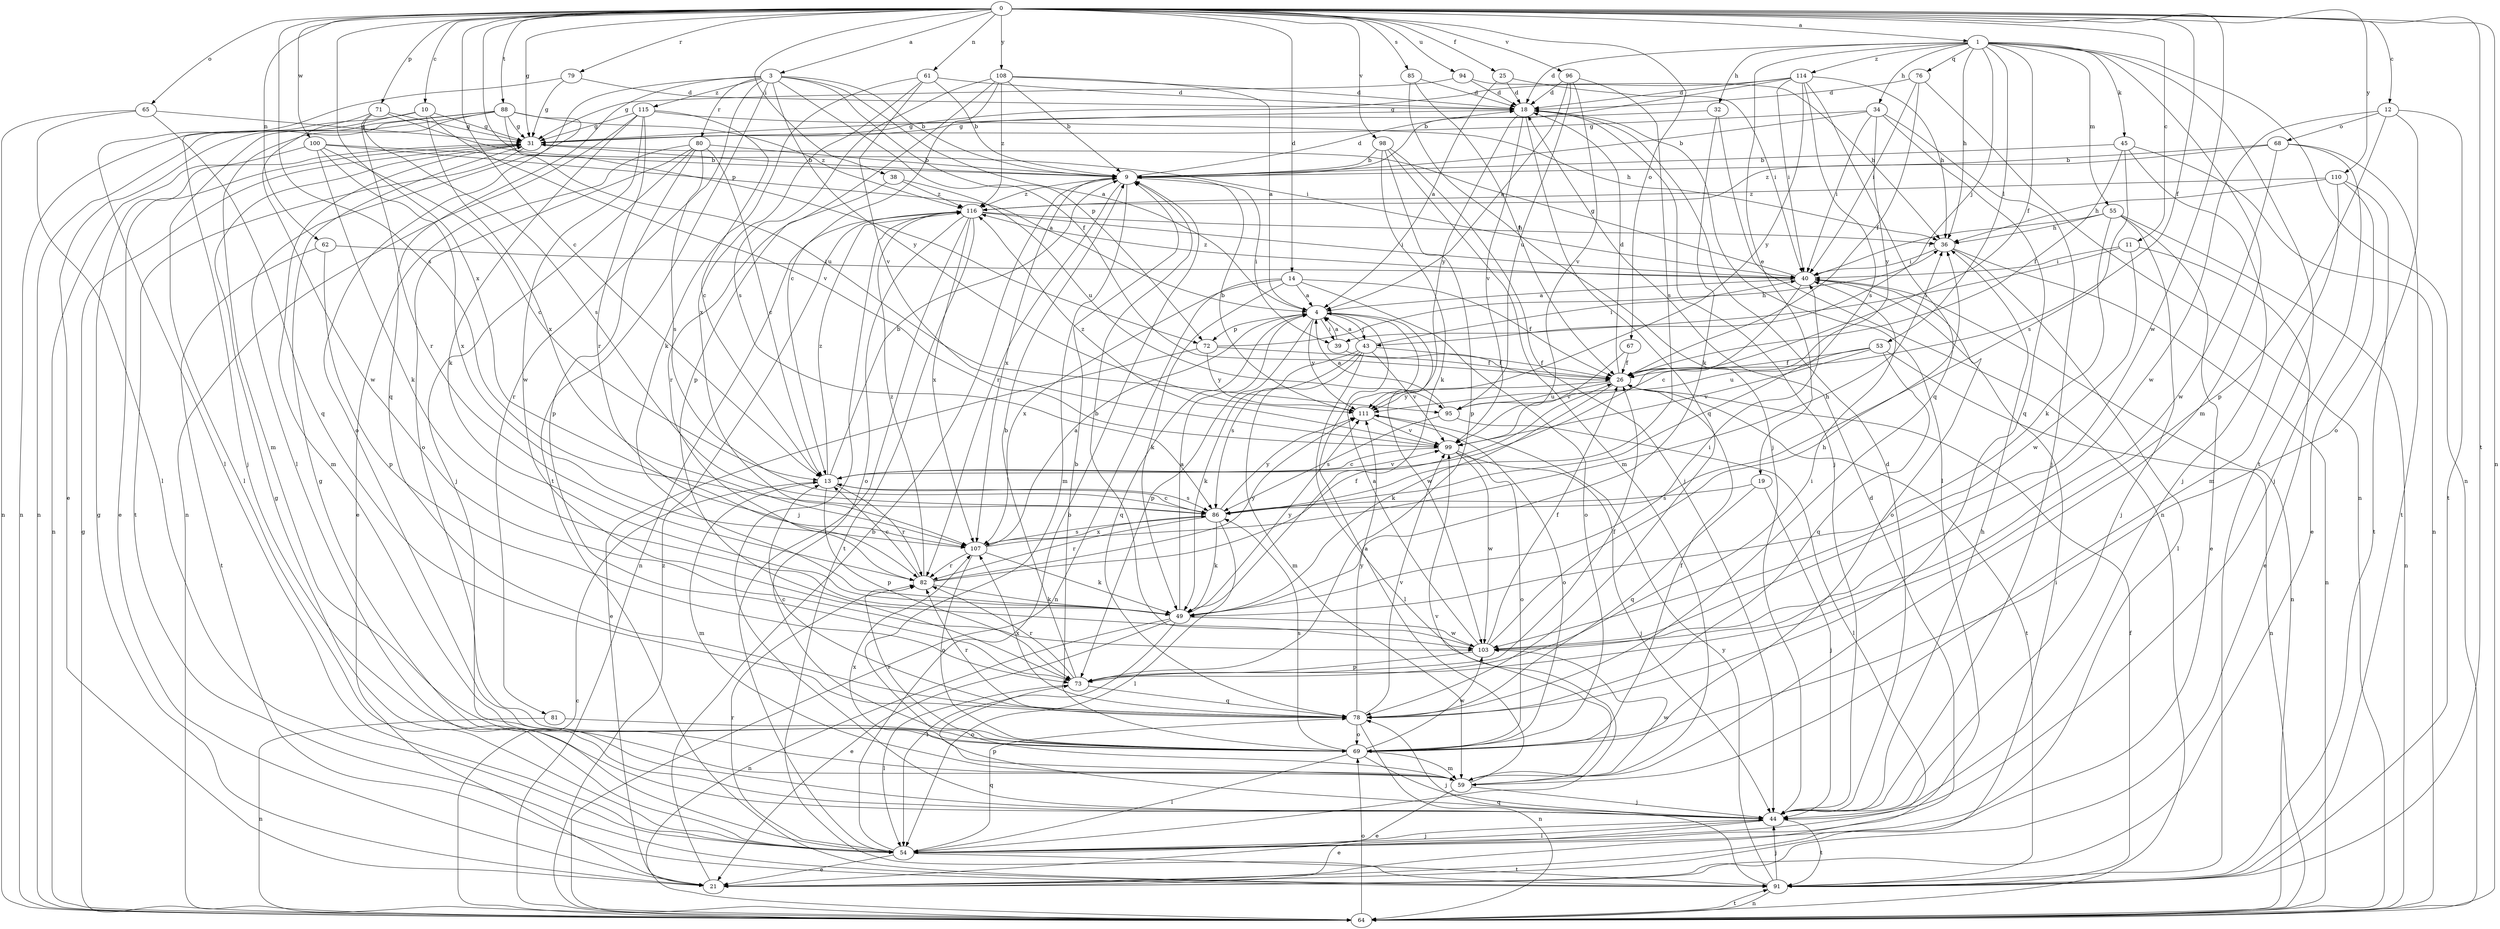 strict digraph  {
0;
1;
3;
4;
9;
10;
11;
12;
13;
14;
18;
19;
21;
25;
26;
31;
32;
34;
36;
38;
39;
40;
43;
44;
45;
49;
53;
54;
55;
59;
61;
62;
64;
65;
67;
68;
69;
71;
72;
73;
76;
78;
79;
80;
81;
82;
85;
86;
88;
91;
94;
95;
96;
98;
99;
100;
103;
107;
108;
110;
111;
114;
115;
116;
0 -> 1  [label=a];
0 -> 3  [label=a];
0 -> 10  [label=c];
0 -> 11  [label=c];
0 -> 12  [label=c];
0 -> 13  [label=c];
0 -> 14  [label=d];
0 -> 25  [label=f];
0 -> 26  [label=f];
0 -> 31  [label=g];
0 -> 38  [label=i];
0 -> 61  [label=n];
0 -> 62  [label=n];
0 -> 64  [label=n];
0 -> 65  [label=o];
0 -> 67  [label=o];
0 -> 71  [label=p];
0 -> 72  [label=p];
0 -> 79  [label=r];
0 -> 85  [label=s];
0 -> 86  [label=s];
0 -> 88  [label=t];
0 -> 91  [label=t];
0 -> 94  [label=u];
0 -> 96  [label=v];
0 -> 98  [label=v];
0 -> 100  [label=w];
0 -> 103  [label=w];
0 -> 107  [label=x];
0 -> 108  [label=y];
0 -> 110  [label=y];
1 -> 18  [label=d];
1 -> 19  [label=e];
1 -> 26  [label=f];
1 -> 32  [label=h];
1 -> 34  [label=h];
1 -> 36  [label=h];
1 -> 43  [label=j];
1 -> 45  [label=k];
1 -> 53  [label=l];
1 -> 55  [label=m];
1 -> 59  [label=m];
1 -> 64  [label=n];
1 -> 76  [label=q];
1 -> 91  [label=t];
1 -> 114  [label=z];
3 -> 4  [label=a];
3 -> 9  [label=b];
3 -> 26  [label=f];
3 -> 54  [label=l];
3 -> 72  [label=p];
3 -> 78  [label=q];
3 -> 80  [label=r];
3 -> 81  [label=r];
3 -> 91  [label=t];
3 -> 111  [label=y];
3 -> 115  [label=z];
4 -> 39  [label=i];
4 -> 43  [label=j];
4 -> 72  [label=p];
4 -> 73  [label=p];
4 -> 78  [label=q];
4 -> 103  [label=w];
4 -> 111  [label=y];
9 -> 18  [label=d];
9 -> 39  [label=i];
9 -> 59  [label=m];
9 -> 82  [label=r];
9 -> 107  [label=x];
9 -> 116  [label=z];
10 -> 31  [label=g];
10 -> 44  [label=j];
10 -> 64  [label=n];
10 -> 99  [label=v];
10 -> 107  [label=x];
11 -> 21  [label=e];
11 -> 39  [label=i];
11 -> 40  [label=i];
11 -> 103  [label=w];
12 -> 68  [label=o];
12 -> 69  [label=o];
12 -> 73  [label=p];
12 -> 91  [label=t];
12 -> 103  [label=w];
13 -> 9  [label=b];
13 -> 59  [label=m];
13 -> 73  [label=p];
13 -> 82  [label=r];
13 -> 86  [label=s];
13 -> 99  [label=v];
13 -> 116  [label=z];
14 -> 4  [label=a];
14 -> 26  [label=f];
14 -> 49  [label=k];
14 -> 64  [label=n];
14 -> 69  [label=o];
14 -> 107  [label=x];
18 -> 31  [label=g];
18 -> 44  [label=j];
18 -> 54  [label=l];
18 -> 78  [label=q];
18 -> 99  [label=v];
18 -> 111  [label=y];
19 -> 44  [label=j];
19 -> 78  [label=q];
19 -> 86  [label=s];
21 -> 9  [label=b];
21 -> 18  [label=d];
21 -> 31  [label=g];
21 -> 40  [label=i];
25 -> 4  [label=a];
25 -> 18  [label=d];
25 -> 40  [label=i];
26 -> 18  [label=d];
26 -> 49  [label=k];
26 -> 91  [label=t];
26 -> 95  [label=u];
26 -> 111  [label=y];
31 -> 9  [label=b];
31 -> 21  [label=e];
31 -> 59  [label=m];
31 -> 91  [label=t];
32 -> 31  [label=g];
32 -> 49  [label=k];
32 -> 64  [label=n];
34 -> 9  [label=b];
34 -> 31  [label=g];
34 -> 40  [label=i];
34 -> 44  [label=j];
34 -> 78  [label=q];
34 -> 111  [label=y];
36 -> 40  [label=i];
36 -> 54  [label=l];
36 -> 64  [label=n];
38 -> 82  [label=r];
38 -> 95  [label=u];
38 -> 116  [label=z];
39 -> 4  [label=a];
39 -> 26  [label=f];
40 -> 4  [label=a];
40 -> 13  [label=c];
40 -> 31  [label=g];
40 -> 64  [label=n];
40 -> 69  [label=o];
40 -> 116  [label=z];
43 -> 4  [label=a];
43 -> 26  [label=f];
43 -> 40  [label=i];
43 -> 49  [label=k];
43 -> 54  [label=l];
43 -> 59  [label=m];
43 -> 86  [label=s];
43 -> 99  [label=v];
44 -> 18  [label=d];
44 -> 21  [label=e];
44 -> 31  [label=g];
44 -> 36  [label=h];
44 -> 54  [label=l];
44 -> 73  [label=p];
44 -> 91  [label=t];
45 -> 9  [label=b];
45 -> 26  [label=f];
45 -> 44  [label=j];
45 -> 64  [label=n];
45 -> 86  [label=s];
49 -> 4  [label=a];
49 -> 21  [label=e];
49 -> 40  [label=i];
49 -> 54  [label=l];
49 -> 64  [label=n];
49 -> 103  [label=w];
49 -> 111  [label=y];
53 -> 26  [label=f];
53 -> 64  [label=n];
53 -> 78  [label=q];
53 -> 95  [label=u];
53 -> 99  [label=v];
54 -> 9  [label=b];
54 -> 21  [label=e];
54 -> 31  [label=g];
54 -> 44  [label=j];
54 -> 78  [label=q];
54 -> 82  [label=r];
54 -> 91  [label=t];
55 -> 21  [label=e];
55 -> 36  [label=h];
55 -> 40  [label=i];
55 -> 44  [label=j];
55 -> 49  [label=k];
55 -> 64  [label=n];
59 -> 4  [label=a];
59 -> 21  [label=e];
59 -> 44  [label=j];
59 -> 99  [label=v];
59 -> 103  [label=w];
59 -> 107  [label=x];
61 -> 9  [label=b];
61 -> 18  [label=d];
61 -> 49  [label=k];
61 -> 99  [label=v];
61 -> 107  [label=x];
62 -> 40  [label=i];
62 -> 73  [label=p];
62 -> 91  [label=t];
64 -> 13  [label=c];
64 -> 31  [label=g];
64 -> 69  [label=o];
64 -> 91  [label=t];
64 -> 116  [label=z];
65 -> 31  [label=g];
65 -> 54  [label=l];
65 -> 64  [label=n];
65 -> 78  [label=q];
67 -> 26  [label=f];
67 -> 99  [label=v];
68 -> 9  [label=b];
68 -> 44  [label=j];
68 -> 91  [label=t];
68 -> 103  [label=w];
68 -> 116  [label=z];
69 -> 9  [label=b];
69 -> 26  [label=f];
69 -> 44  [label=j];
69 -> 54  [label=l];
69 -> 59  [label=m];
69 -> 82  [label=r];
69 -> 86  [label=s];
69 -> 103  [label=w];
71 -> 31  [label=g];
71 -> 40  [label=i];
71 -> 82  [label=r];
71 -> 86  [label=s];
71 -> 103  [label=w];
72 -> 21  [label=e];
72 -> 26  [label=f];
72 -> 36  [label=h];
72 -> 111  [label=y];
73 -> 9  [label=b];
73 -> 26  [label=f];
73 -> 40  [label=i];
73 -> 54  [label=l];
73 -> 78  [label=q];
73 -> 82  [label=r];
76 -> 18  [label=d];
76 -> 26  [label=f];
76 -> 40  [label=i];
76 -> 64  [label=n];
78 -> 13  [label=c];
78 -> 64  [label=n];
78 -> 69  [label=o];
78 -> 82  [label=r];
78 -> 99  [label=v];
78 -> 107  [label=x];
78 -> 111  [label=y];
79 -> 18  [label=d];
79 -> 31  [label=g];
79 -> 54  [label=l];
80 -> 9  [label=b];
80 -> 13  [label=c];
80 -> 21  [label=e];
80 -> 44  [label=j];
80 -> 69  [label=o];
80 -> 73  [label=p];
80 -> 86  [label=s];
81 -> 64  [label=n];
81 -> 69  [label=o];
82 -> 13  [label=c];
82 -> 26  [label=f];
82 -> 49  [label=k];
82 -> 111  [label=y];
82 -> 116  [label=z];
85 -> 18  [label=d];
85 -> 26  [label=f];
85 -> 44  [label=j];
86 -> 13  [label=c];
86 -> 49  [label=k];
86 -> 54  [label=l];
86 -> 82  [label=r];
86 -> 107  [label=x];
86 -> 111  [label=y];
88 -> 21  [label=e];
88 -> 31  [label=g];
88 -> 54  [label=l];
88 -> 59  [label=m];
88 -> 64  [label=n];
88 -> 69  [label=o];
88 -> 95  [label=u];
88 -> 116  [label=z];
91 -> 26  [label=f];
91 -> 44  [label=j];
91 -> 64  [label=n];
91 -> 78  [label=q];
91 -> 111  [label=y];
94 -> 18  [label=d];
94 -> 31  [label=g];
94 -> 36  [label=h];
95 -> 4  [label=a];
95 -> 54  [label=l];
95 -> 86  [label=s];
96 -> 4  [label=a];
96 -> 18  [label=d];
96 -> 86  [label=s];
96 -> 95  [label=u];
96 -> 99  [label=v];
98 -> 9  [label=b];
98 -> 44  [label=j];
98 -> 49  [label=k];
98 -> 59  [label=m];
98 -> 73  [label=p];
99 -> 13  [label=c];
99 -> 44  [label=j];
99 -> 69  [label=o];
99 -> 103  [label=w];
99 -> 116  [label=z];
100 -> 4  [label=a];
100 -> 9  [label=b];
100 -> 13  [label=c];
100 -> 49  [label=k];
100 -> 64  [label=n];
100 -> 107  [label=x];
103 -> 4  [label=a];
103 -> 9  [label=b];
103 -> 26  [label=f];
103 -> 36  [label=h];
103 -> 73  [label=p];
107 -> 4  [label=a];
107 -> 36  [label=h];
107 -> 49  [label=k];
107 -> 69  [label=o];
107 -> 82  [label=r];
107 -> 86  [label=s];
108 -> 4  [label=a];
108 -> 9  [label=b];
108 -> 13  [label=c];
108 -> 18  [label=d];
108 -> 73  [label=p];
108 -> 86  [label=s];
108 -> 116  [label=z];
110 -> 21  [label=e];
110 -> 36  [label=h];
110 -> 59  [label=m];
110 -> 91  [label=t];
110 -> 116  [label=z];
111 -> 9  [label=b];
111 -> 69  [label=o];
111 -> 99  [label=v];
114 -> 9  [label=b];
114 -> 18  [label=d];
114 -> 31  [label=g];
114 -> 36  [label=h];
114 -> 40  [label=i];
114 -> 78  [label=q];
114 -> 86  [label=s];
114 -> 111  [label=y];
115 -> 13  [label=c];
115 -> 31  [label=g];
115 -> 36  [label=h];
115 -> 49  [label=k];
115 -> 64  [label=n];
115 -> 82  [label=r];
115 -> 103  [label=w];
116 -> 36  [label=h];
116 -> 40  [label=i];
116 -> 44  [label=j];
116 -> 54  [label=l];
116 -> 64  [label=n];
116 -> 69  [label=o];
116 -> 91  [label=t];
116 -> 107  [label=x];
}
